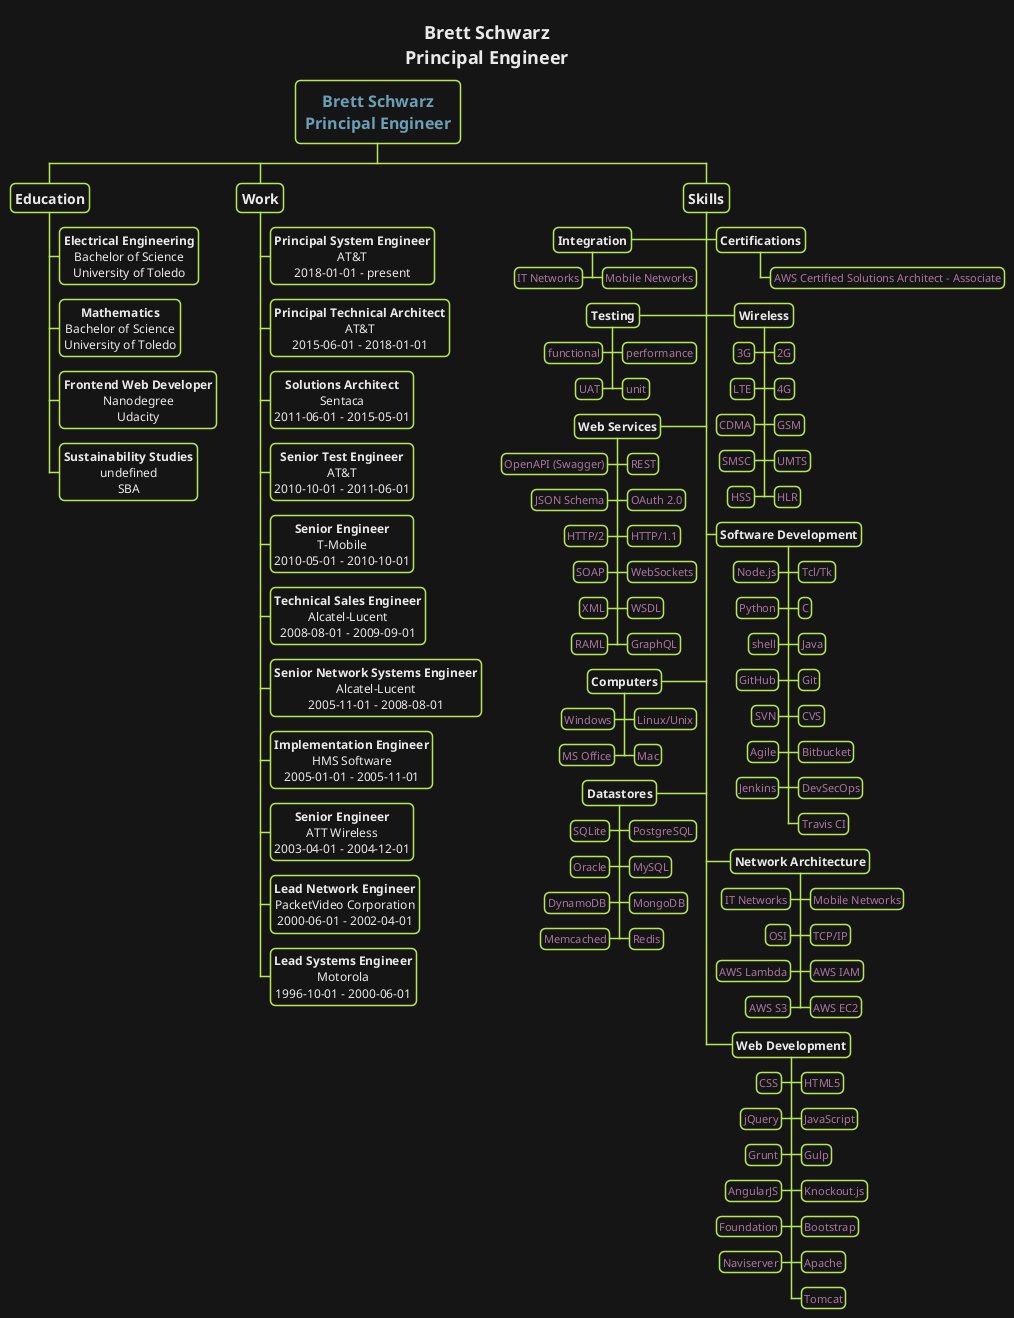 @startwbs


skinparam backgroundColor transparent


skinparam  {
    defaultFontName   "Verdana"
    defaultFontSize   12
    defaultTextAlignment center
    shadowing false
    RoundCorner 10
    TitleFontSize 18
    TitleFontColor #eaeaea
}
<style>
wbsDiagram {
    LineColor #b5e853
    BorderThickness 3
    BackgroundColor #151515
    FontColor #eaeaea
    :depth(0) {
        fontSize 16
        fontStyle bold
        fontColor #6a9fb5
    }
    :depth(1) {
        fontSize 14
        padding 5
        fontStyle bold
    }
    :depth(2) {
        fontSize 12
        padding 4
    }
    :depth(3) {
        fontSize 11
        padding 3
        fontColor #aa759f
    }

}
</style>

title Brett Schwarz\nPrincipal Engineer

* Brett Schwarz\nPrincipal Engineer
** Education
*** <b>Electrical Engineering\nBachelor of Science\nUniversity of Toledo
*** <b>Mathematics\nBachelor of Science\nUniversity of Toledo
*** <b>Frontend Web Developer\nNanodegree\nUdacity
*** <b>Sustainability Studies\nundefined\nSBA
** Work
*** <b>Principal System Engineer\nAT&T\n2018-01-01 - present
*** <b>Principal Technical Architect\nAT&T\n2015-06-01 - 2018-01-01
*** <b>Solutions Architect\nSentaca\n2011-06-01 - 2015-05-01
*** <b>Senior Test Engineer\nAT&T\n2010-10-01 - 2011-06-01
*** <b>Senior Engineer\nT-Mobile\n2010-05-01 - 2010-10-01
*** <b>Technical Sales Engineer\nAlcatel-Lucent\n2008-08-01 - 2009-09-01
*** <b>Senior Network Systems Engineer\nAlcatel-Lucent\n2005-11-01 - 2008-08-01
*** <b>Implementation Engineer\nHMS Software\n2005-01-01 - 2005-11-01
*** <b>Senior Engineer\nATT Wireless\n2003-04-01 - 2004-12-01
*** <b>Lead Network Engineer\nPacketVideo Corporation\n2000-06-01 - 2002-04-01
*** <b>Lead Systems Engineer\nMotorola\n1996-10-01 - 2000-06-01
** Skills
***> <b>Certifications
****> AWS Certified Solutions Architect - Associate
***< <b>Integration
****> Mobile Networks
****< IT Networks
***> <b>Wireless
****> 2G
****< 3G
****> 4G
****< LTE
****> GSM
****< CDMA
****> UMTS
****< SMSC
****> HLR
****< HSS
***< <b>Testing
****> performance
****< functional
****> unit
****< UAT
***> <b>Software Development
****> Tcl/Tk
****< Node.js
****> C
****< Python
****> Java
****< shell
****> Git
****< GitHub
****> CVS
****< SVN
****> Bitbucket
****< Agile
****> DevSecOps
****< Jenkins
****> Travis CI
***< <b>Web Services
****> REST
****< OpenAPI (Swagger)
****> OAuth 2.0
****< JSON Schema
****> HTTP/1.1
****< HTTP/2
****> WebSockets
****< SOAP
****> WSDL
****< XML
****> GraphQL
****< RAML
***> <b>Network Architecture
****> Mobile Networks
****< IT Networks
****> TCP/IP
****< OSI
****> AWS IAM
****< AWS Lambda
****> AWS EC2
****< AWS S3
***< <b>Computers
****> Linux/Unix
****< Windows
****> Mac
****< MS Office
***> <b>Web Development
****> HTML5
****< CSS
****> JavaScript
****< jQuery
****> Gulp
****< Grunt
****> Knockout.js
****< AngularJS
****> Bootstrap
****< Foundation
****> Apache
****< Naviserver
****> Tomcat
***< <b>Datastores
****> PostgreSQL
****< SQLite
****> MySQL
****< Oracle
****> MongoDB
****< DynamoDB
****> Redis
****< Memcached
@endwbs
